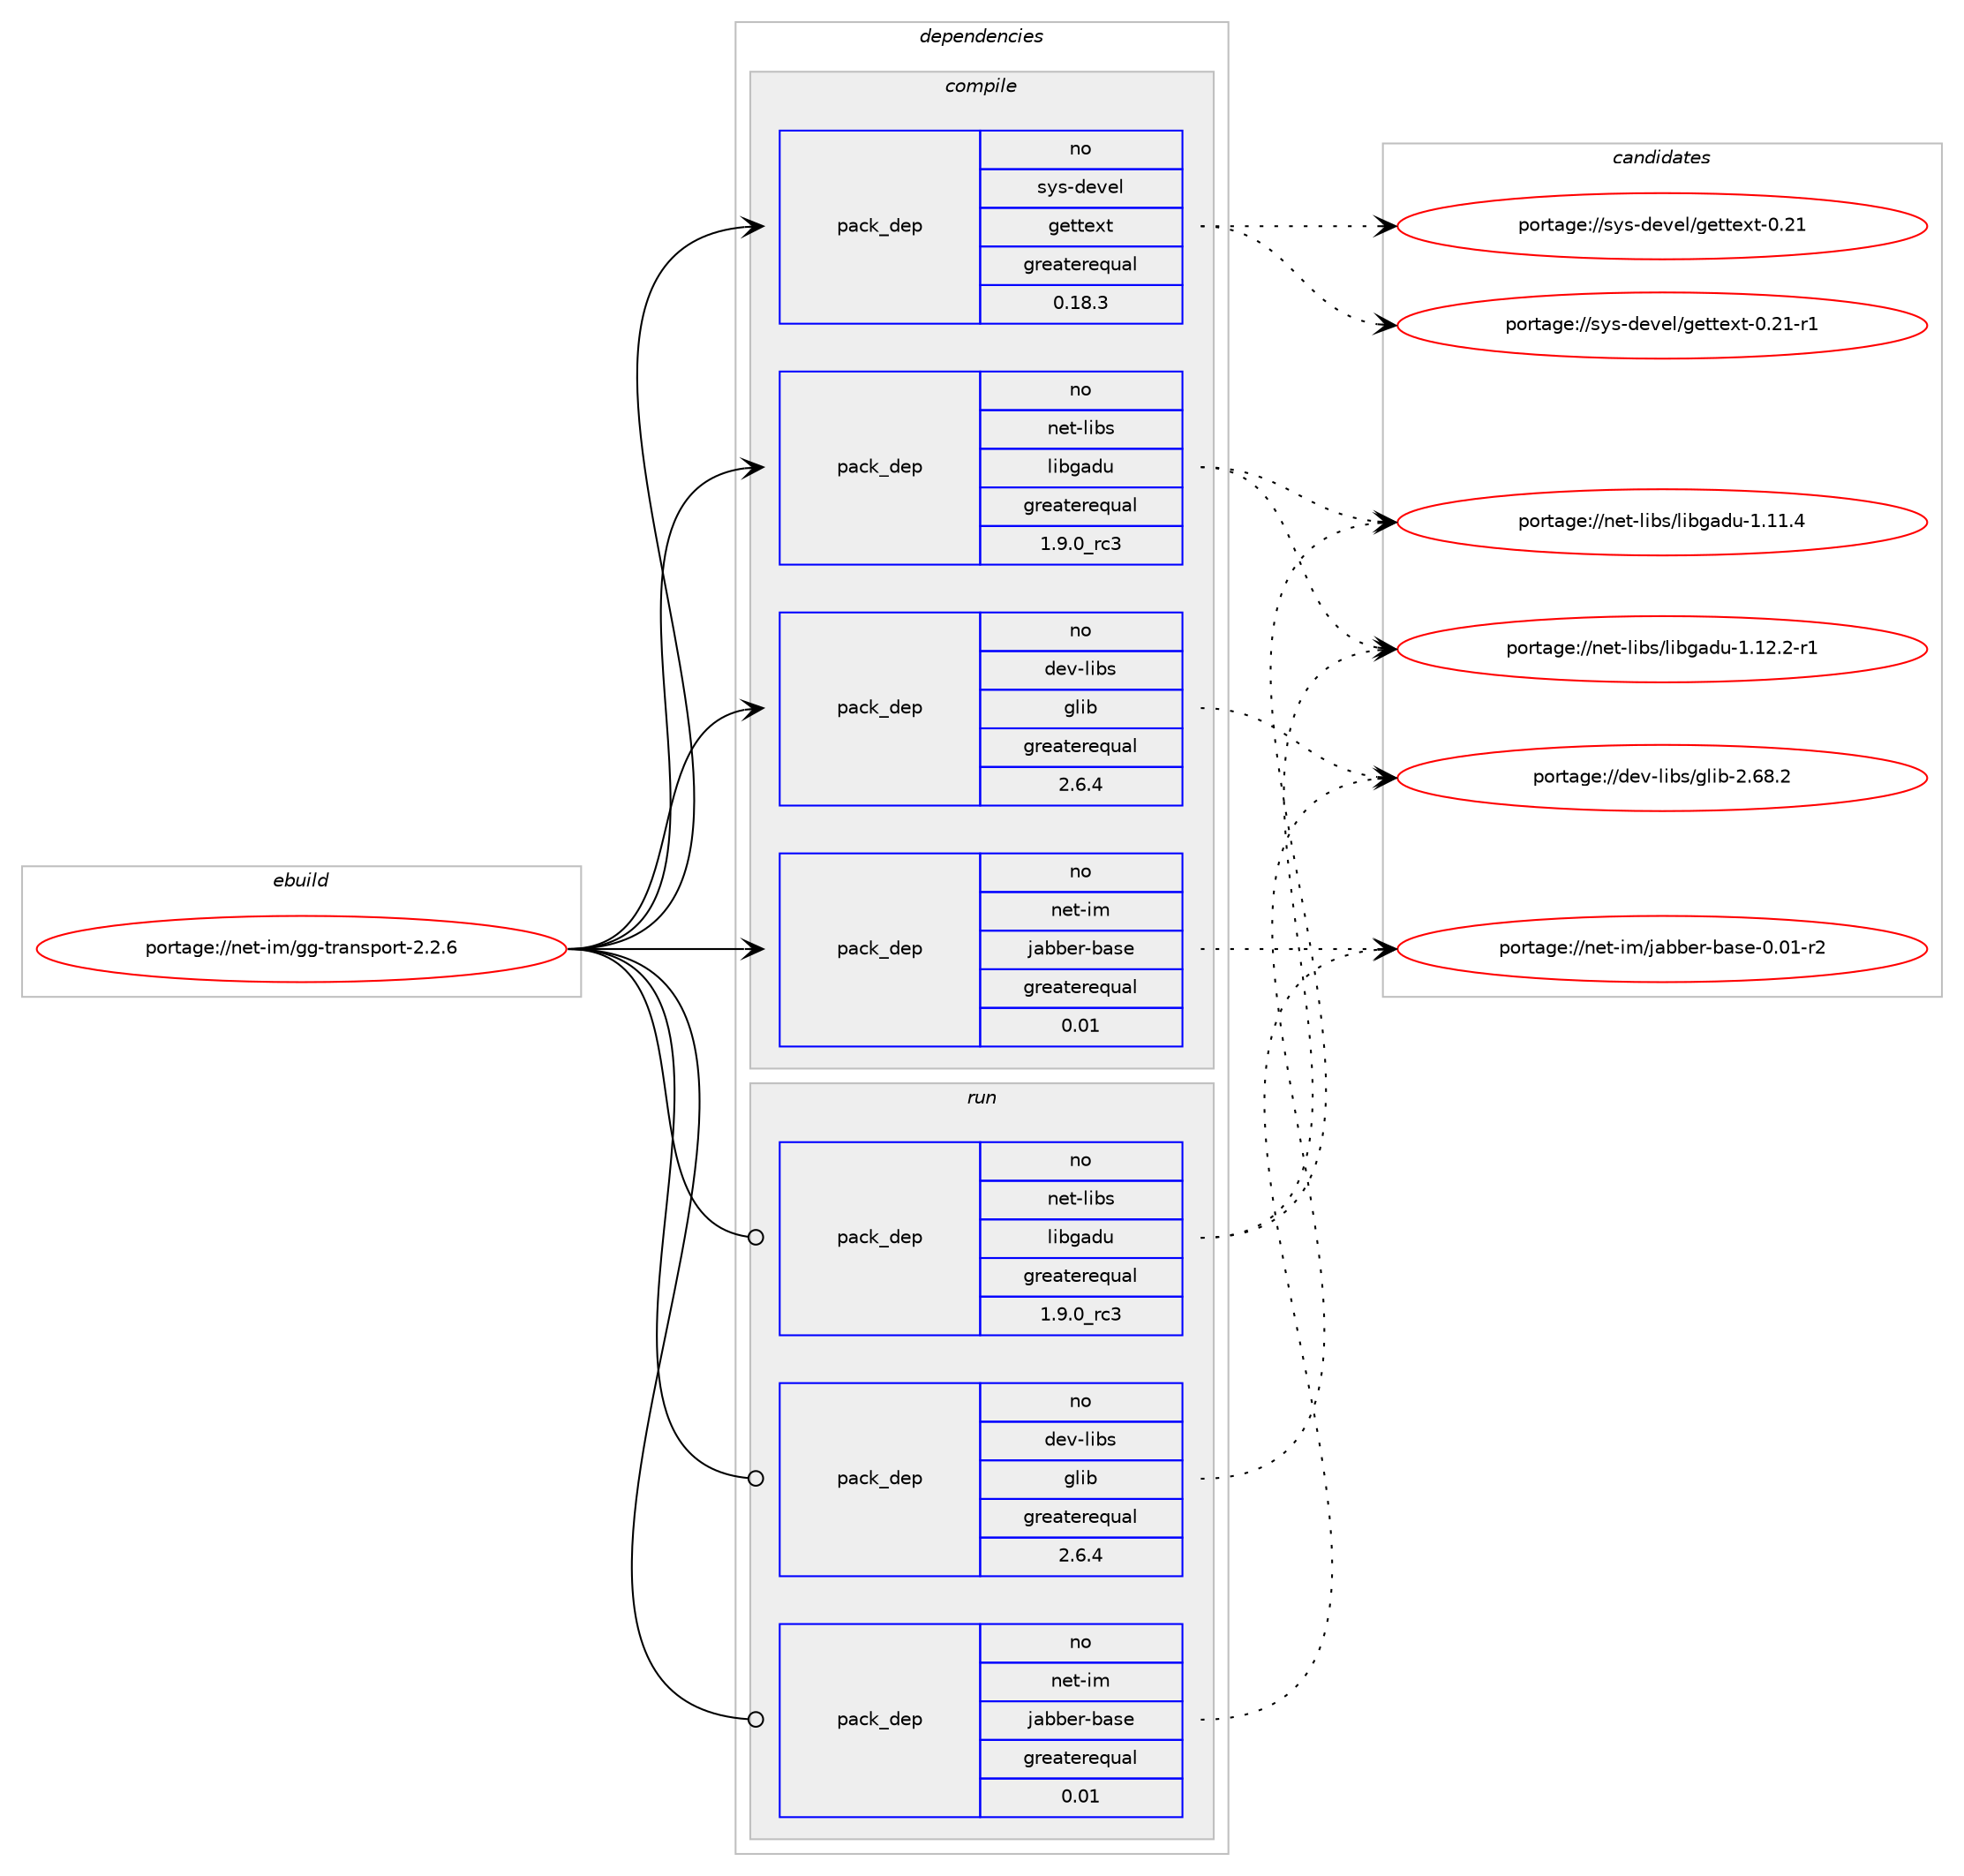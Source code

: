 digraph prolog {

# *************
# Graph options
# *************

newrank=true;
concentrate=true;
compound=true;
graph [rankdir=LR,fontname=Helvetica,fontsize=10,ranksep=1.5];#, ranksep=2.5, nodesep=0.2];
edge  [arrowhead=vee];
node  [fontname=Helvetica,fontsize=10];

# **********
# The ebuild
# **********

subgraph cluster_leftcol {
color=gray;
rank=same;
label=<<i>ebuild</i>>;
id [label="portage://net-im/gg-transport-2.2.6", color=red, width=4, href="../net-im/gg-transport-2.2.6.svg"];
}

# ****************
# The dependencies
# ****************

subgraph cluster_midcol {
color=gray;
label=<<i>dependencies</i>>;
subgraph cluster_compile {
fillcolor="#eeeeee";
style=filled;
label=<<i>compile</i>>;
# *** BEGIN UNKNOWN DEPENDENCY TYPE (TODO) ***
# id -> package_dependency(portage://net-im/gg-transport-2.2.6,install,no,dev-libs,expat,none,[,,],[],[])
# *** END UNKNOWN DEPENDENCY TYPE (TODO) ***

subgraph pack25 {
dependency44 [label=<<TABLE BORDER="0" CELLBORDER="1" CELLSPACING="0" CELLPADDING="4" WIDTH="220"><TR><TD ROWSPAN="6" CELLPADDING="30">pack_dep</TD></TR><TR><TD WIDTH="110">no</TD></TR><TR><TD>dev-libs</TD></TR><TR><TD>glib</TD></TR><TR><TD>greaterequal</TD></TR><TR><TD>2.6.4</TD></TR></TABLE>>, shape=none, color=blue];
}
id:e -> dependency44:w [weight=20,style="solid",arrowhead="vee"];
# *** BEGIN UNKNOWN DEPENDENCY TYPE (TODO) ***
# id -> package_dependency(portage://net-im/gg-transport-2.2.6,install,no,net-dns,libidn,none,[,,],[],[])
# *** END UNKNOWN DEPENDENCY TYPE (TODO) ***

subgraph pack26 {
dependency45 [label=<<TABLE BORDER="0" CELLBORDER="1" CELLSPACING="0" CELLPADDING="4" WIDTH="220"><TR><TD ROWSPAN="6" CELLPADDING="30">pack_dep</TD></TR><TR><TD WIDTH="110">no</TD></TR><TR><TD>net-im</TD></TR><TR><TD>jabber-base</TD></TR><TR><TD>greaterequal</TD></TR><TR><TD>0.01</TD></TR></TABLE>>, shape=none, color=blue];
}
id:e -> dependency45:w [weight=20,style="solid",arrowhead="vee"];
subgraph pack27 {
dependency46 [label=<<TABLE BORDER="0" CELLBORDER="1" CELLSPACING="0" CELLPADDING="4" WIDTH="220"><TR><TD ROWSPAN="6" CELLPADDING="30">pack_dep</TD></TR><TR><TD WIDTH="110">no</TD></TR><TR><TD>net-libs</TD></TR><TR><TD>libgadu</TD></TR><TR><TD>greaterequal</TD></TR><TR><TD>1.9.0_rc3</TD></TR></TABLE>>, shape=none, color=blue];
}
id:e -> dependency46:w [weight=20,style="solid",arrowhead="vee"];
subgraph pack28 {
dependency47 [label=<<TABLE BORDER="0" CELLBORDER="1" CELLSPACING="0" CELLPADDING="4" WIDTH="220"><TR><TD ROWSPAN="6" CELLPADDING="30">pack_dep</TD></TR><TR><TD WIDTH="110">no</TD></TR><TR><TD>sys-devel</TD></TR><TR><TD>gettext</TD></TR><TR><TD>greaterequal</TD></TR><TR><TD>0.18.3</TD></TR></TABLE>>, shape=none, color=blue];
}
id:e -> dependency47:w [weight=20,style="solid",arrowhead="vee"];
# *** BEGIN UNKNOWN DEPENDENCY TYPE (TODO) ***
# id -> package_dependency(portage://net-im/gg-transport-2.2.6,install,no,virtual,pkgconfig,none,[,,],[],[])
# *** END UNKNOWN DEPENDENCY TYPE (TODO) ***

}
subgraph cluster_compileandrun {
fillcolor="#eeeeee";
style=filled;
label=<<i>compile and run</i>>;
}
subgraph cluster_run {
fillcolor="#eeeeee";
style=filled;
label=<<i>run</i>>;
# *** BEGIN UNKNOWN DEPENDENCY TYPE (TODO) ***
# id -> package_dependency(portage://net-im/gg-transport-2.2.6,run,no,dev-libs,expat,none,[,,],[],[])
# *** END UNKNOWN DEPENDENCY TYPE (TODO) ***

subgraph pack29 {
dependency48 [label=<<TABLE BORDER="0" CELLBORDER="1" CELLSPACING="0" CELLPADDING="4" WIDTH="220"><TR><TD ROWSPAN="6" CELLPADDING="30">pack_dep</TD></TR><TR><TD WIDTH="110">no</TD></TR><TR><TD>dev-libs</TD></TR><TR><TD>glib</TD></TR><TR><TD>greaterequal</TD></TR><TR><TD>2.6.4</TD></TR></TABLE>>, shape=none, color=blue];
}
id:e -> dependency48:w [weight=20,style="solid",arrowhead="odot"];
# *** BEGIN UNKNOWN DEPENDENCY TYPE (TODO) ***
# id -> package_dependency(portage://net-im/gg-transport-2.2.6,run,no,net-dns,libidn,none,[,,],[],[])
# *** END UNKNOWN DEPENDENCY TYPE (TODO) ***

subgraph pack30 {
dependency49 [label=<<TABLE BORDER="0" CELLBORDER="1" CELLSPACING="0" CELLPADDING="4" WIDTH="220"><TR><TD ROWSPAN="6" CELLPADDING="30">pack_dep</TD></TR><TR><TD WIDTH="110">no</TD></TR><TR><TD>net-im</TD></TR><TR><TD>jabber-base</TD></TR><TR><TD>greaterequal</TD></TR><TR><TD>0.01</TD></TR></TABLE>>, shape=none, color=blue];
}
id:e -> dependency49:w [weight=20,style="solid",arrowhead="odot"];
subgraph pack31 {
dependency50 [label=<<TABLE BORDER="0" CELLBORDER="1" CELLSPACING="0" CELLPADDING="4" WIDTH="220"><TR><TD ROWSPAN="6" CELLPADDING="30">pack_dep</TD></TR><TR><TD WIDTH="110">no</TD></TR><TR><TD>net-libs</TD></TR><TR><TD>libgadu</TD></TR><TR><TD>greaterequal</TD></TR><TR><TD>1.9.0_rc3</TD></TR></TABLE>>, shape=none, color=blue];
}
id:e -> dependency50:w [weight=20,style="solid",arrowhead="odot"];
}
}

# **************
# The candidates
# **************

subgraph cluster_choices {
rank=same;
color=gray;
label=<<i>candidates</i>>;

subgraph choice25 {
color=black;
nodesep=1;
choice1001011184510810598115471031081059845504654564650 [label="portage://dev-libs/glib-2.68.2", color=red, width=4,href="../dev-libs/glib-2.68.2.svg"];
dependency44:e -> choice1001011184510810598115471031081059845504654564650:w [style=dotted,weight="100"];
}
subgraph choice26 {
color=black;
nodesep=1;
choice110101116451051094710697989810111445989711510145484648494511450 [label="portage://net-im/jabber-base-0.01-r2", color=red, width=4,href="../net-im/jabber-base-0.01-r2.svg"];
dependency45:e -> choice110101116451051094710697989810111445989711510145484648494511450:w [style=dotted,weight="100"];
}
subgraph choice27 {
color=black;
nodesep=1;
choice110101116451081059811547108105981039710011745494649494652 [label="portage://net-libs/libgadu-1.11.4", color=red, width=4,href="../net-libs/libgadu-1.11.4.svg"];
choice1101011164510810598115471081059810397100117454946495046504511449 [label="portage://net-libs/libgadu-1.12.2-r1", color=red, width=4,href="../net-libs/libgadu-1.12.2-r1.svg"];
dependency46:e -> choice110101116451081059811547108105981039710011745494649494652:w [style=dotted,weight="100"];
dependency46:e -> choice1101011164510810598115471081059810397100117454946495046504511449:w [style=dotted,weight="100"];
}
subgraph choice28 {
color=black;
nodesep=1;
choice11512111545100101118101108471031011161161011201164548465049 [label="portage://sys-devel/gettext-0.21", color=red, width=4,href="../sys-devel/gettext-0.21.svg"];
choice115121115451001011181011084710310111611610112011645484650494511449 [label="portage://sys-devel/gettext-0.21-r1", color=red, width=4,href="../sys-devel/gettext-0.21-r1.svg"];
dependency47:e -> choice11512111545100101118101108471031011161161011201164548465049:w [style=dotted,weight="100"];
dependency47:e -> choice115121115451001011181011084710310111611610112011645484650494511449:w [style=dotted,weight="100"];
}
subgraph choice29 {
color=black;
nodesep=1;
choice1001011184510810598115471031081059845504654564650 [label="portage://dev-libs/glib-2.68.2", color=red, width=4,href="../dev-libs/glib-2.68.2.svg"];
dependency48:e -> choice1001011184510810598115471031081059845504654564650:w [style=dotted,weight="100"];
}
subgraph choice30 {
color=black;
nodesep=1;
choice110101116451051094710697989810111445989711510145484648494511450 [label="portage://net-im/jabber-base-0.01-r2", color=red, width=4,href="../net-im/jabber-base-0.01-r2.svg"];
dependency49:e -> choice110101116451051094710697989810111445989711510145484648494511450:w [style=dotted,weight="100"];
}
subgraph choice31 {
color=black;
nodesep=1;
choice110101116451081059811547108105981039710011745494649494652 [label="portage://net-libs/libgadu-1.11.4", color=red, width=4,href="../net-libs/libgadu-1.11.4.svg"];
choice1101011164510810598115471081059810397100117454946495046504511449 [label="portage://net-libs/libgadu-1.12.2-r1", color=red, width=4,href="../net-libs/libgadu-1.12.2-r1.svg"];
dependency50:e -> choice110101116451081059811547108105981039710011745494649494652:w [style=dotted,weight="100"];
dependency50:e -> choice1101011164510810598115471081059810397100117454946495046504511449:w [style=dotted,weight="100"];
}
}

}
